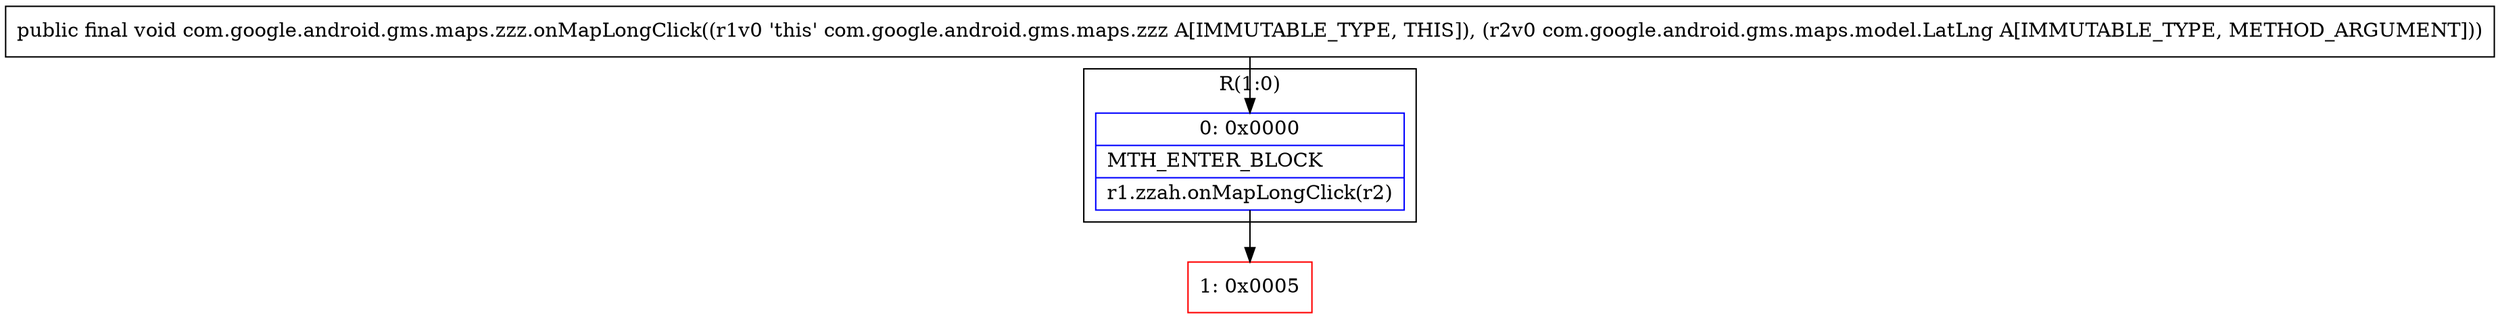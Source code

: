 digraph "CFG forcom.google.android.gms.maps.zzz.onMapLongClick(Lcom\/google\/android\/gms\/maps\/model\/LatLng;)V" {
subgraph cluster_Region_2129307375 {
label = "R(1:0)";
node [shape=record,color=blue];
Node_0 [shape=record,label="{0\:\ 0x0000|MTH_ENTER_BLOCK\l|r1.zzah.onMapLongClick(r2)\l}"];
}
Node_1 [shape=record,color=red,label="{1\:\ 0x0005}"];
MethodNode[shape=record,label="{public final void com.google.android.gms.maps.zzz.onMapLongClick((r1v0 'this' com.google.android.gms.maps.zzz A[IMMUTABLE_TYPE, THIS]), (r2v0 com.google.android.gms.maps.model.LatLng A[IMMUTABLE_TYPE, METHOD_ARGUMENT])) }"];
MethodNode -> Node_0;
Node_0 -> Node_1;
}

